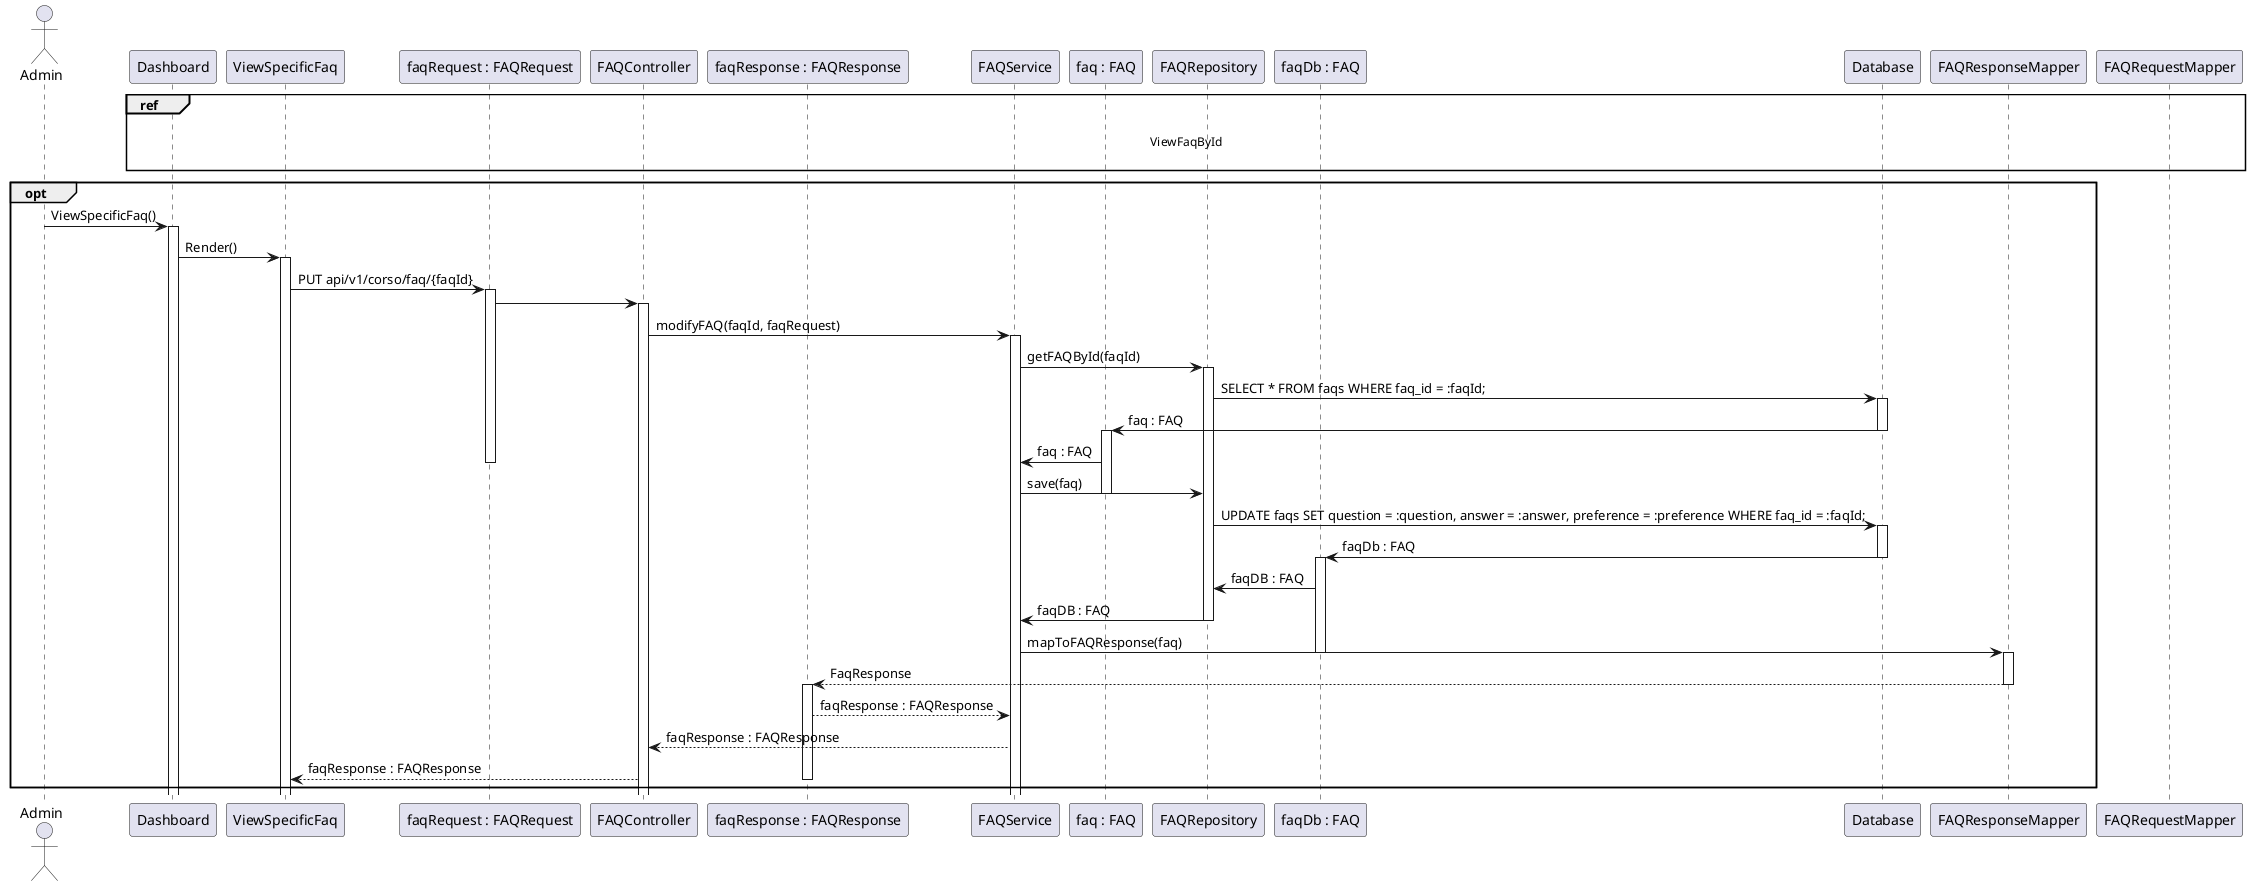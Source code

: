 @startuml
actor Admin

participant "Dashboard" as DashB

participant "ViewSpecificFaq" as ModFAQP

participant "faqRequest : FAQRequest" as Fq

participant "FAQController" as Fc

participant "faqResponse : FAQResponse" as Fr

participant "FAQService" as Fs


participant "faq : FAQ" as F


participant "FAQRepository" as Frep

participant "faqDb : FAQ" as Fdb

participant "Database" as Db

participant "FAQResponseMapper" as FresM

participant "FAQRequestMapper" as FreqM


ref over FreqM, FreqM, F, Fc, Fs, Frep, FresM, Fr, Db, Fdb, ModFAQP, DashB

ViewFaqById

end


opt
Admin -> DashB : ViewSpecificFaq()
activate DashB

DashB -> ModFAQP : Render()
activate ModFAQP

ModFAQP -> Fq : PUT api/v1/corso/faq/{faqId}
activate Fq

Fq -> Fc

activate Fc

Fc -> Fs : modifyFAQ(faqId, faqRequest)
activate Fs


Fs -> Frep: getFAQById(faqId)

activate Frep

Frep -> Db: SELECT * FROM faqs WHERE faq_id = :faqId;
activate Db

Db -> F: faq : FAQ
deactivate Db

activate F

F -> Fs : faq : FAQ



deactivate Fdb

deactivate Fq

Fs -> Frep: save(faq)
deactivate F

Frep -> Db: UPDATE faqs SET question = :question, answer = :answer, preference = :preference WHERE faq_id = :faqId;
activate Db

Db -> Fdb: faqDb : FAQ
deactivate Db

activate Fdb
Fdb -> Frep: faqDB : FAQ

Frep -> Fs: faqDB : FAQ
deactivate Frep
Fs -> FresM: mapToFAQResponse(faq)
deactivate Fdb
activate FresM


FresM --> Fr: FaqResponse
deactivate FresM
activate Fr

Fr --> Fs : faqResponse : FAQResponse

Fs --> Fc: faqResponse : FAQResponse


Fc --> ModFAQP: faqResponse : FAQResponse

deactivate Fr
end opt
@enduml